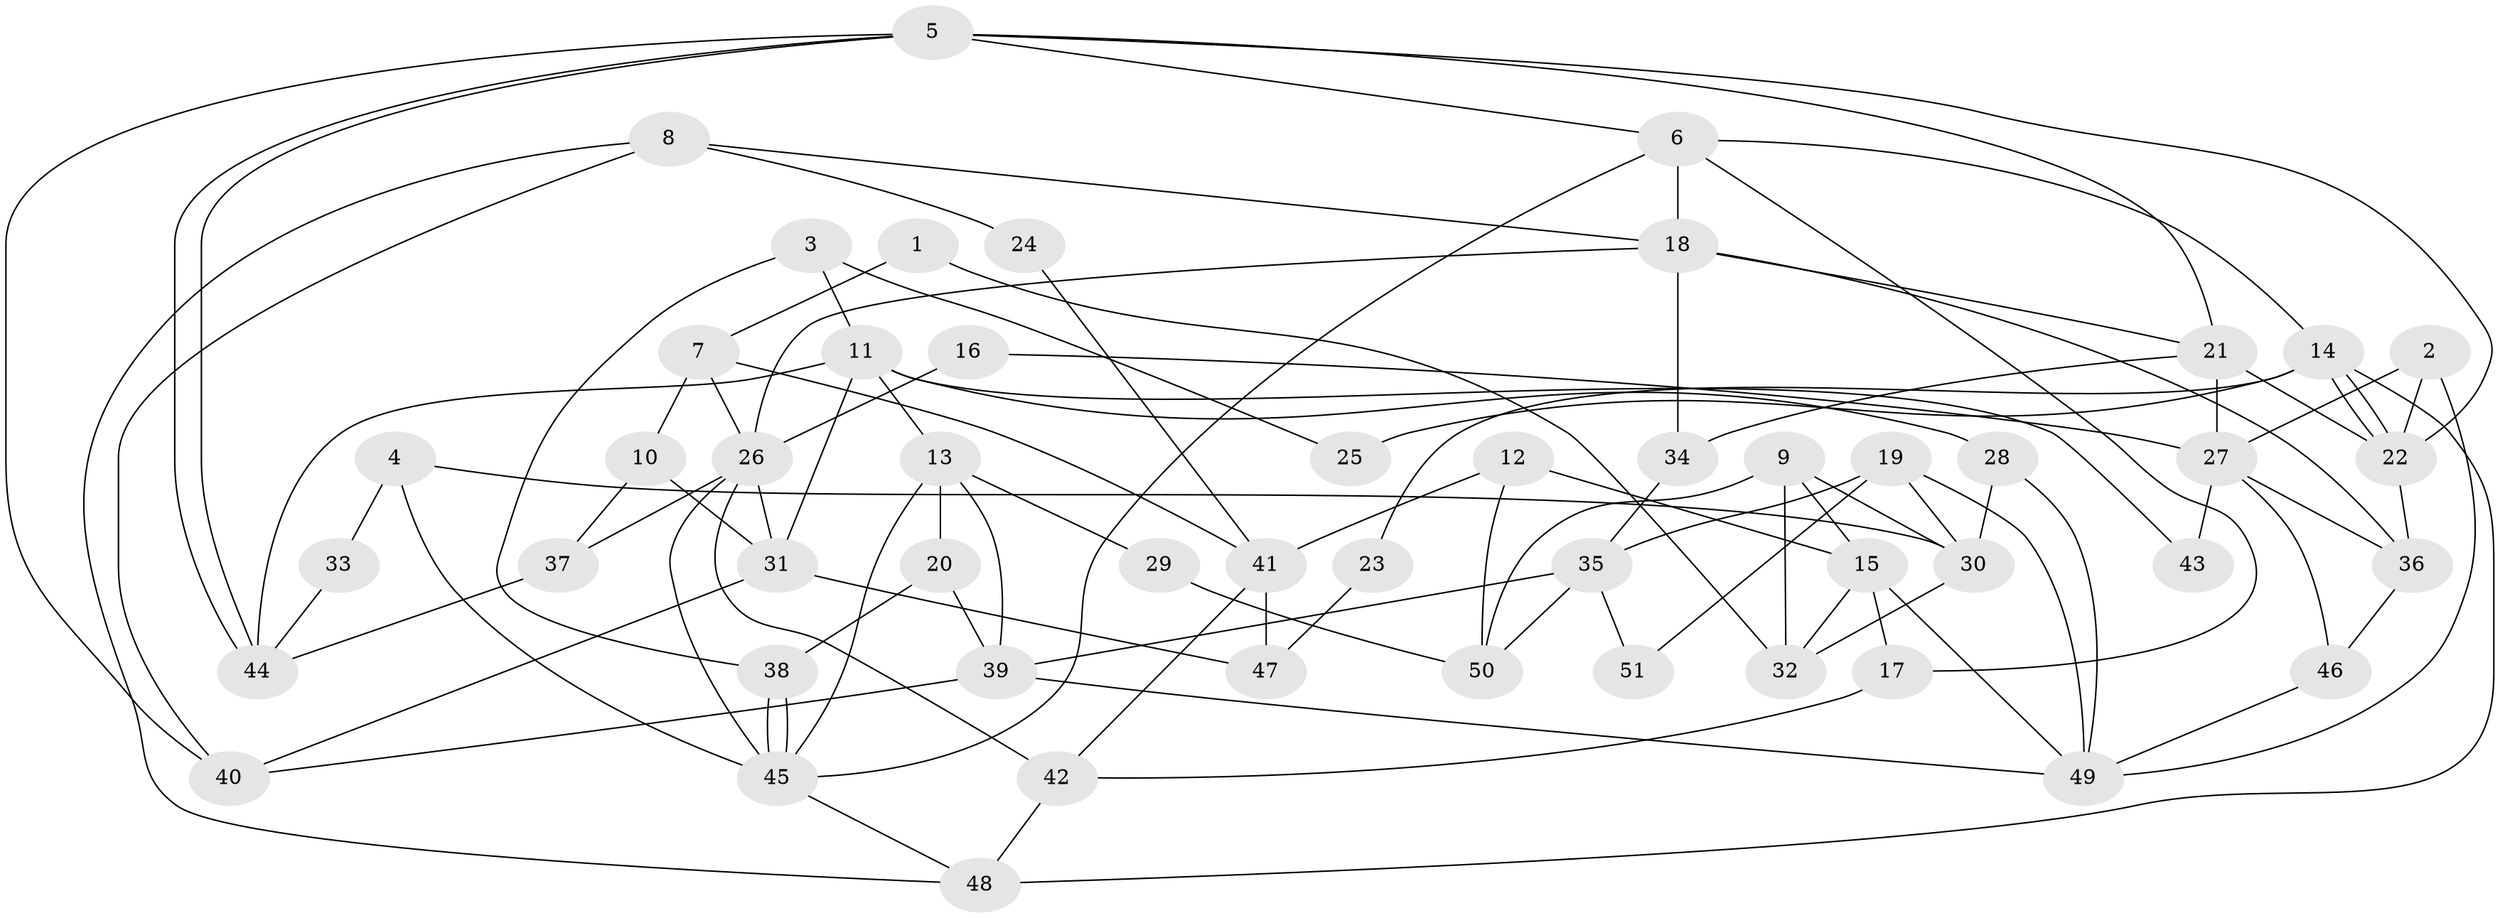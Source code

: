 // coarse degree distribution, {4: 0.13333333333333333, 6: 0.2, 7: 0.03333333333333333, 3: 0.13333333333333333, 5: 0.3, 2: 0.13333333333333333, 8: 0.03333333333333333, 10: 0.03333333333333333}
// Generated by graph-tools (version 1.1) at 2025/41/03/06/25 10:41:56]
// undirected, 51 vertices, 102 edges
graph export_dot {
graph [start="1"]
  node [color=gray90,style=filled];
  1;
  2;
  3;
  4;
  5;
  6;
  7;
  8;
  9;
  10;
  11;
  12;
  13;
  14;
  15;
  16;
  17;
  18;
  19;
  20;
  21;
  22;
  23;
  24;
  25;
  26;
  27;
  28;
  29;
  30;
  31;
  32;
  33;
  34;
  35;
  36;
  37;
  38;
  39;
  40;
  41;
  42;
  43;
  44;
  45;
  46;
  47;
  48;
  49;
  50;
  51;
  1 -- 7;
  1 -- 32;
  2 -- 27;
  2 -- 22;
  2 -- 49;
  3 -- 11;
  3 -- 38;
  3 -- 25;
  4 -- 45;
  4 -- 30;
  4 -- 33;
  5 -- 21;
  5 -- 44;
  5 -- 44;
  5 -- 6;
  5 -- 22;
  5 -- 40;
  6 -- 45;
  6 -- 14;
  6 -- 17;
  6 -- 18;
  7 -- 10;
  7 -- 26;
  7 -- 41;
  8 -- 48;
  8 -- 18;
  8 -- 24;
  8 -- 40;
  9 -- 50;
  9 -- 15;
  9 -- 30;
  9 -- 32;
  10 -- 37;
  10 -- 31;
  11 -- 13;
  11 -- 28;
  11 -- 31;
  11 -- 43;
  11 -- 44;
  12 -- 15;
  12 -- 41;
  12 -- 50;
  13 -- 45;
  13 -- 39;
  13 -- 20;
  13 -- 29;
  14 -- 22;
  14 -- 22;
  14 -- 23;
  14 -- 25;
  14 -- 48;
  15 -- 49;
  15 -- 17;
  15 -- 32;
  16 -- 27;
  16 -- 26;
  17 -- 42;
  18 -- 21;
  18 -- 26;
  18 -- 34;
  18 -- 36;
  19 -- 30;
  19 -- 49;
  19 -- 35;
  19 -- 51;
  20 -- 39;
  20 -- 38;
  21 -- 22;
  21 -- 34;
  21 -- 27;
  22 -- 36;
  23 -- 47;
  24 -- 41;
  26 -- 31;
  26 -- 37;
  26 -- 42;
  26 -- 45;
  27 -- 36;
  27 -- 43;
  27 -- 46;
  28 -- 30;
  28 -- 49;
  29 -- 50;
  30 -- 32;
  31 -- 40;
  31 -- 47;
  33 -- 44;
  34 -- 35;
  35 -- 39;
  35 -- 50;
  35 -- 51;
  36 -- 46;
  37 -- 44;
  38 -- 45;
  38 -- 45;
  39 -- 40;
  39 -- 49;
  41 -- 42;
  41 -- 47;
  42 -- 48;
  45 -- 48;
  46 -- 49;
}
